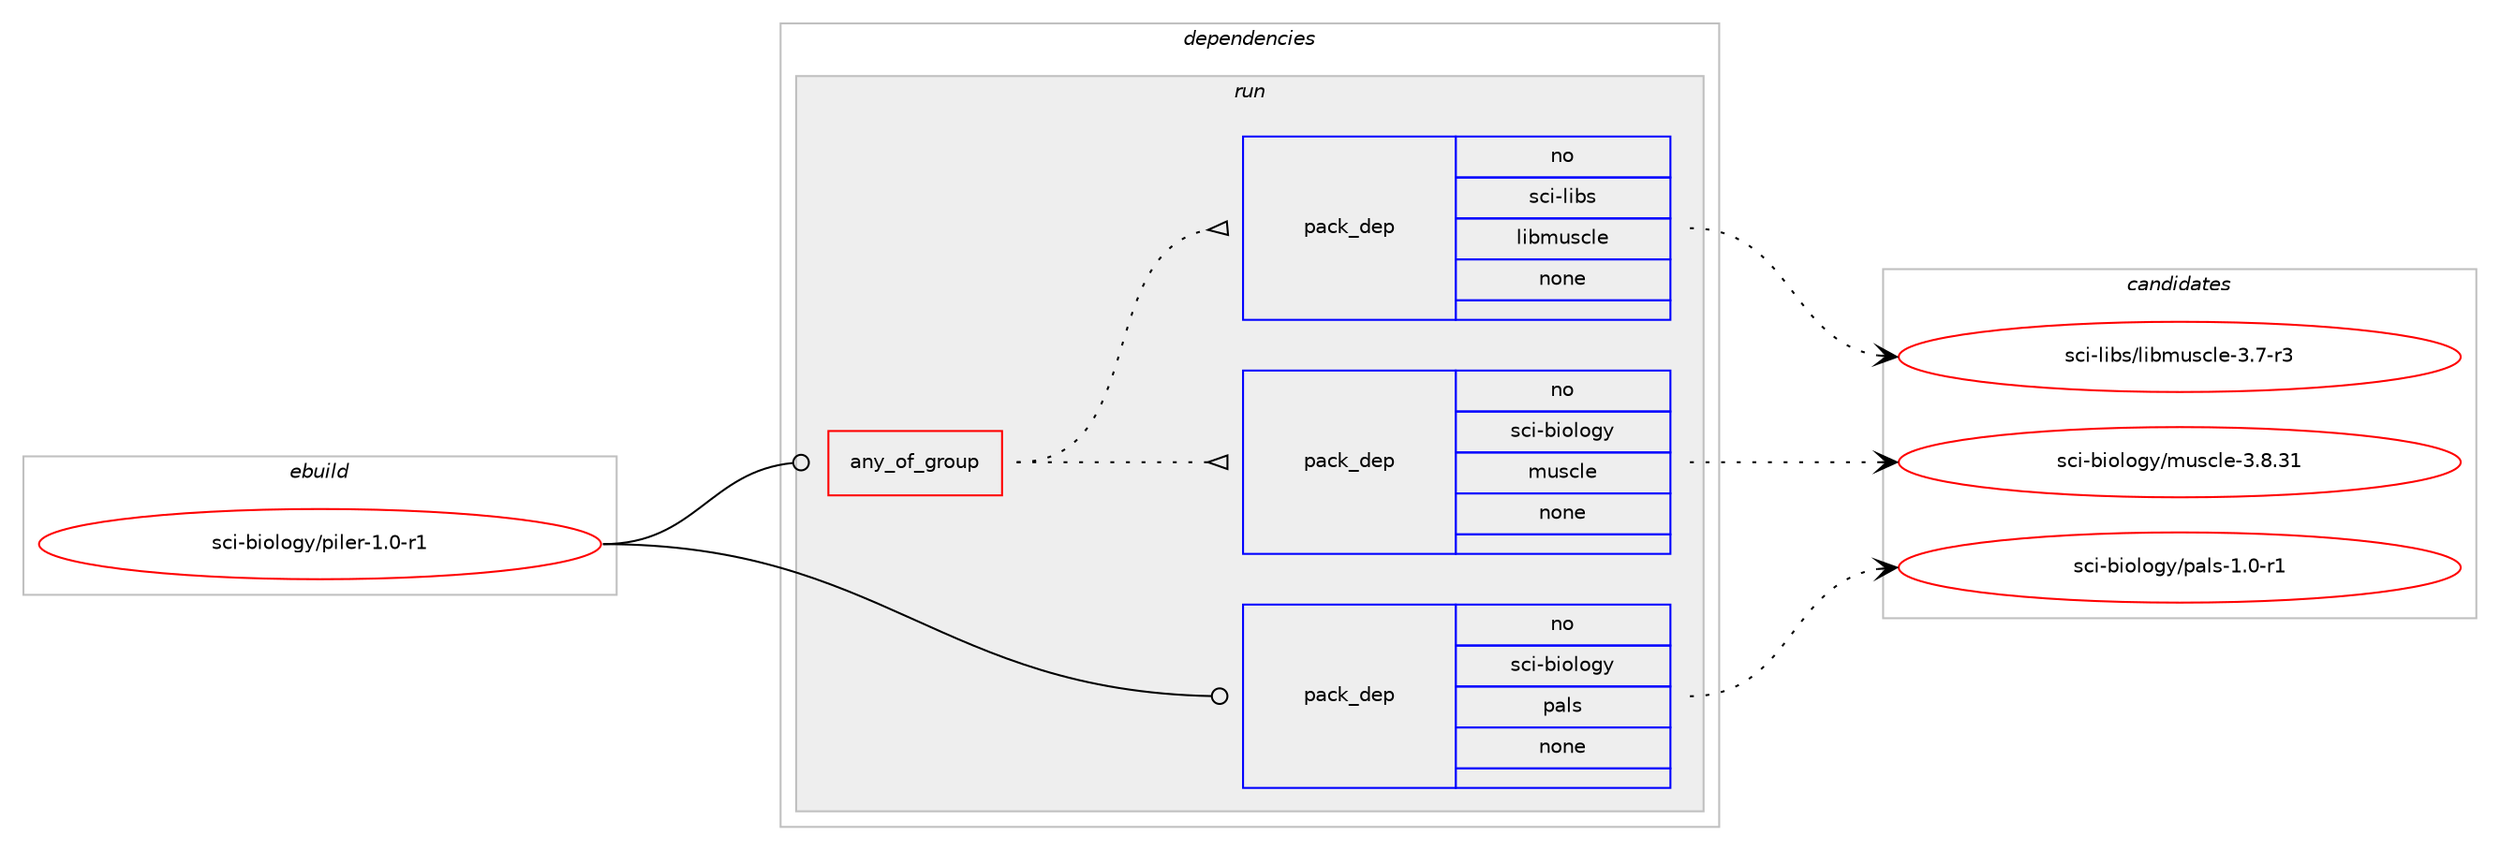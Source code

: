 digraph prolog {

# *************
# Graph options
# *************

newrank=true;
concentrate=true;
compound=true;
graph [rankdir=LR,fontname=Helvetica,fontsize=10,ranksep=1.5];#, ranksep=2.5, nodesep=0.2];
edge  [arrowhead=vee];
node  [fontname=Helvetica,fontsize=10];

# **********
# The ebuild
# **********

subgraph cluster_leftcol {
color=gray;
rank=same;
label=<<i>ebuild</i>>;
id [label="sci-biology/piler-1.0-r1", color=red, width=4, href="../sci-biology/piler-1.0-r1.svg"];
}

# ****************
# The dependencies
# ****************

subgraph cluster_midcol {
color=gray;
label=<<i>dependencies</i>>;
subgraph cluster_compile {
fillcolor="#eeeeee";
style=filled;
label=<<i>compile</i>>;
}
subgraph cluster_compileandrun {
fillcolor="#eeeeee";
style=filled;
label=<<i>compile and run</i>>;
}
subgraph cluster_run {
fillcolor="#eeeeee";
style=filled;
label=<<i>run</i>>;
subgraph any7476 {
dependency445108 [label=<<TABLE BORDER="0" CELLBORDER="1" CELLSPACING="0" CELLPADDING="4"><TR><TD CELLPADDING="10">any_of_group</TD></TR></TABLE>>, shape=none, color=red];subgraph pack328013 {
dependency445109 [label=<<TABLE BORDER="0" CELLBORDER="1" CELLSPACING="0" CELLPADDING="4" WIDTH="220"><TR><TD ROWSPAN="6" CELLPADDING="30">pack_dep</TD></TR><TR><TD WIDTH="110">no</TD></TR><TR><TD>sci-biology</TD></TR><TR><TD>muscle</TD></TR><TR><TD>none</TD></TR><TR><TD></TD></TR></TABLE>>, shape=none, color=blue];
}
dependency445108:e -> dependency445109:w [weight=20,style="dotted",arrowhead="oinv"];
subgraph pack328014 {
dependency445110 [label=<<TABLE BORDER="0" CELLBORDER="1" CELLSPACING="0" CELLPADDING="4" WIDTH="220"><TR><TD ROWSPAN="6" CELLPADDING="30">pack_dep</TD></TR><TR><TD WIDTH="110">no</TD></TR><TR><TD>sci-libs</TD></TR><TR><TD>libmuscle</TD></TR><TR><TD>none</TD></TR><TR><TD></TD></TR></TABLE>>, shape=none, color=blue];
}
dependency445108:e -> dependency445110:w [weight=20,style="dotted",arrowhead="oinv"];
}
id:e -> dependency445108:w [weight=20,style="solid",arrowhead="odot"];
subgraph pack328015 {
dependency445111 [label=<<TABLE BORDER="0" CELLBORDER="1" CELLSPACING="0" CELLPADDING="4" WIDTH="220"><TR><TD ROWSPAN="6" CELLPADDING="30">pack_dep</TD></TR><TR><TD WIDTH="110">no</TD></TR><TR><TD>sci-biology</TD></TR><TR><TD>pals</TD></TR><TR><TD>none</TD></TR><TR><TD></TD></TR></TABLE>>, shape=none, color=blue];
}
id:e -> dependency445111:w [weight=20,style="solid",arrowhead="odot"];
}
}

# **************
# The candidates
# **************

subgraph cluster_choices {
rank=same;
color=gray;
label=<<i>candidates</i>>;

subgraph choice328013 {
color=black;
nodesep=1;
choice115991054598105111108111103121471091171159910810145514656465149 [label="sci-biology/muscle-3.8.31", color=red, width=4,href="../sci-biology/muscle-3.8.31.svg"];
dependency445109:e -> choice115991054598105111108111103121471091171159910810145514656465149:w [style=dotted,weight="100"];
}
subgraph choice328014 {
color=black;
nodesep=1;
choice115991054510810598115471081059810911711599108101455146554511451 [label="sci-libs/libmuscle-3.7-r3", color=red, width=4,href="../sci-libs/libmuscle-3.7-r3.svg"];
dependency445110:e -> choice115991054510810598115471081059810911711599108101455146554511451:w [style=dotted,weight="100"];
}
subgraph choice328015 {
color=black;
nodesep=1;
choice1159910545981051111081111031214711297108115454946484511449 [label="sci-biology/pals-1.0-r1", color=red, width=4,href="../sci-biology/pals-1.0-r1.svg"];
dependency445111:e -> choice1159910545981051111081111031214711297108115454946484511449:w [style=dotted,weight="100"];
}
}

}

